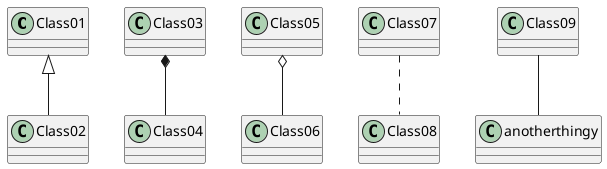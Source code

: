 @startuml test
Class01 <|-- Class02
Class03 *-- Class04
Class05 o-- Class06
Class07 .. Class08
Class09 -- anotherthingy
@enduml
